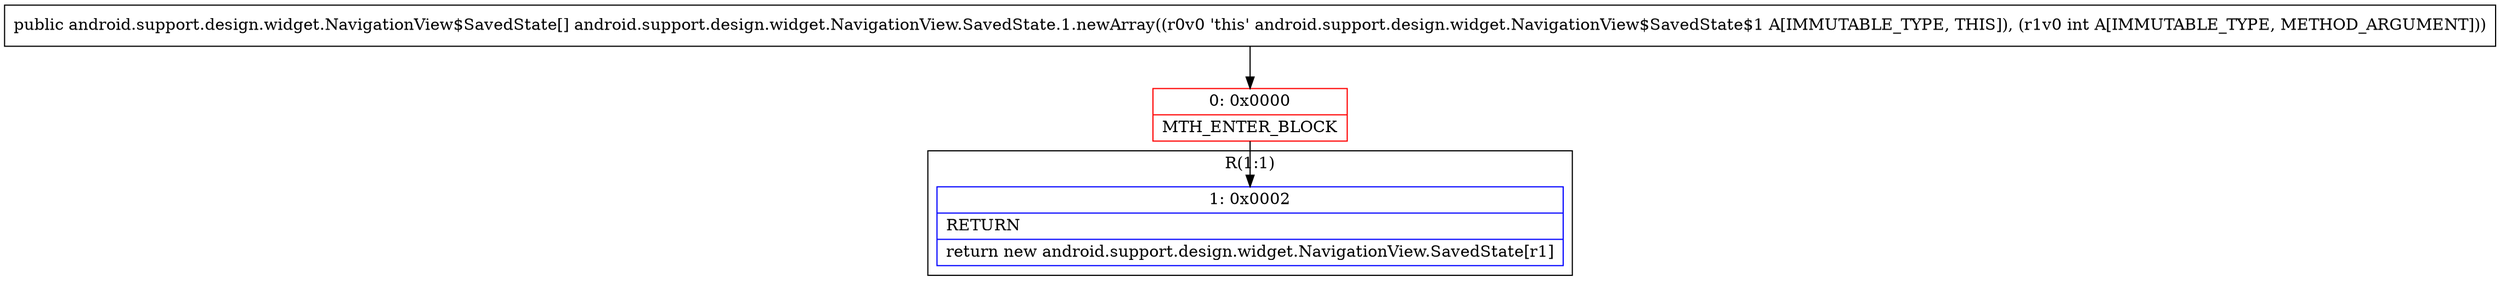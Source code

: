 digraph "CFG forandroid.support.design.widget.NavigationView.SavedState.1.newArray(I)[Landroid\/support\/design\/widget\/NavigationView$SavedState;" {
subgraph cluster_Region_1046729561 {
label = "R(1:1)";
node [shape=record,color=blue];
Node_1 [shape=record,label="{1\:\ 0x0002|RETURN\l|return new android.support.design.widget.NavigationView.SavedState[r1]\l}"];
}
Node_0 [shape=record,color=red,label="{0\:\ 0x0000|MTH_ENTER_BLOCK\l}"];
MethodNode[shape=record,label="{public android.support.design.widget.NavigationView$SavedState[] android.support.design.widget.NavigationView.SavedState.1.newArray((r0v0 'this' android.support.design.widget.NavigationView$SavedState$1 A[IMMUTABLE_TYPE, THIS]), (r1v0 int A[IMMUTABLE_TYPE, METHOD_ARGUMENT])) }"];
MethodNode -> Node_0;
Node_0 -> Node_1;
}

